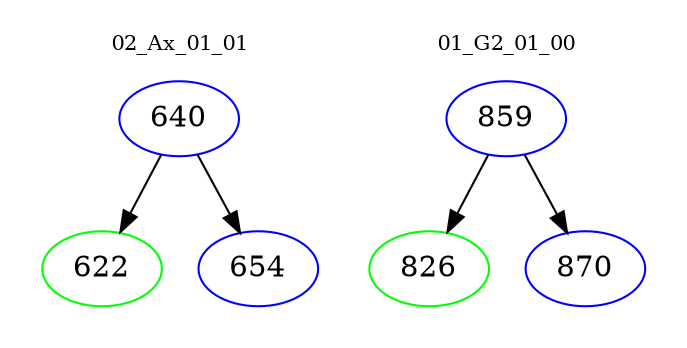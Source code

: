 digraph{
subgraph cluster_0 {
color = white
label = "02_Ax_01_01";
fontsize=10;
T0_640 [label="640", color="blue"]
T0_640 -> T0_622 [color="black"]
T0_622 [label="622", color="green"]
T0_640 -> T0_654 [color="black"]
T0_654 [label="654", color="blue"]
}
subgraph cluster_1 {
color = white
label = "01_G2_01_00";
fontsize=10;
T1_859 [label="859", color="blue"]
T1_859 -> T1_826 [color="black"]
T1_826 [label="826", color="green"]
T1_859 -> T1_870 [color="black"]
T1_870 [label="870", color="blue"]
}
}
